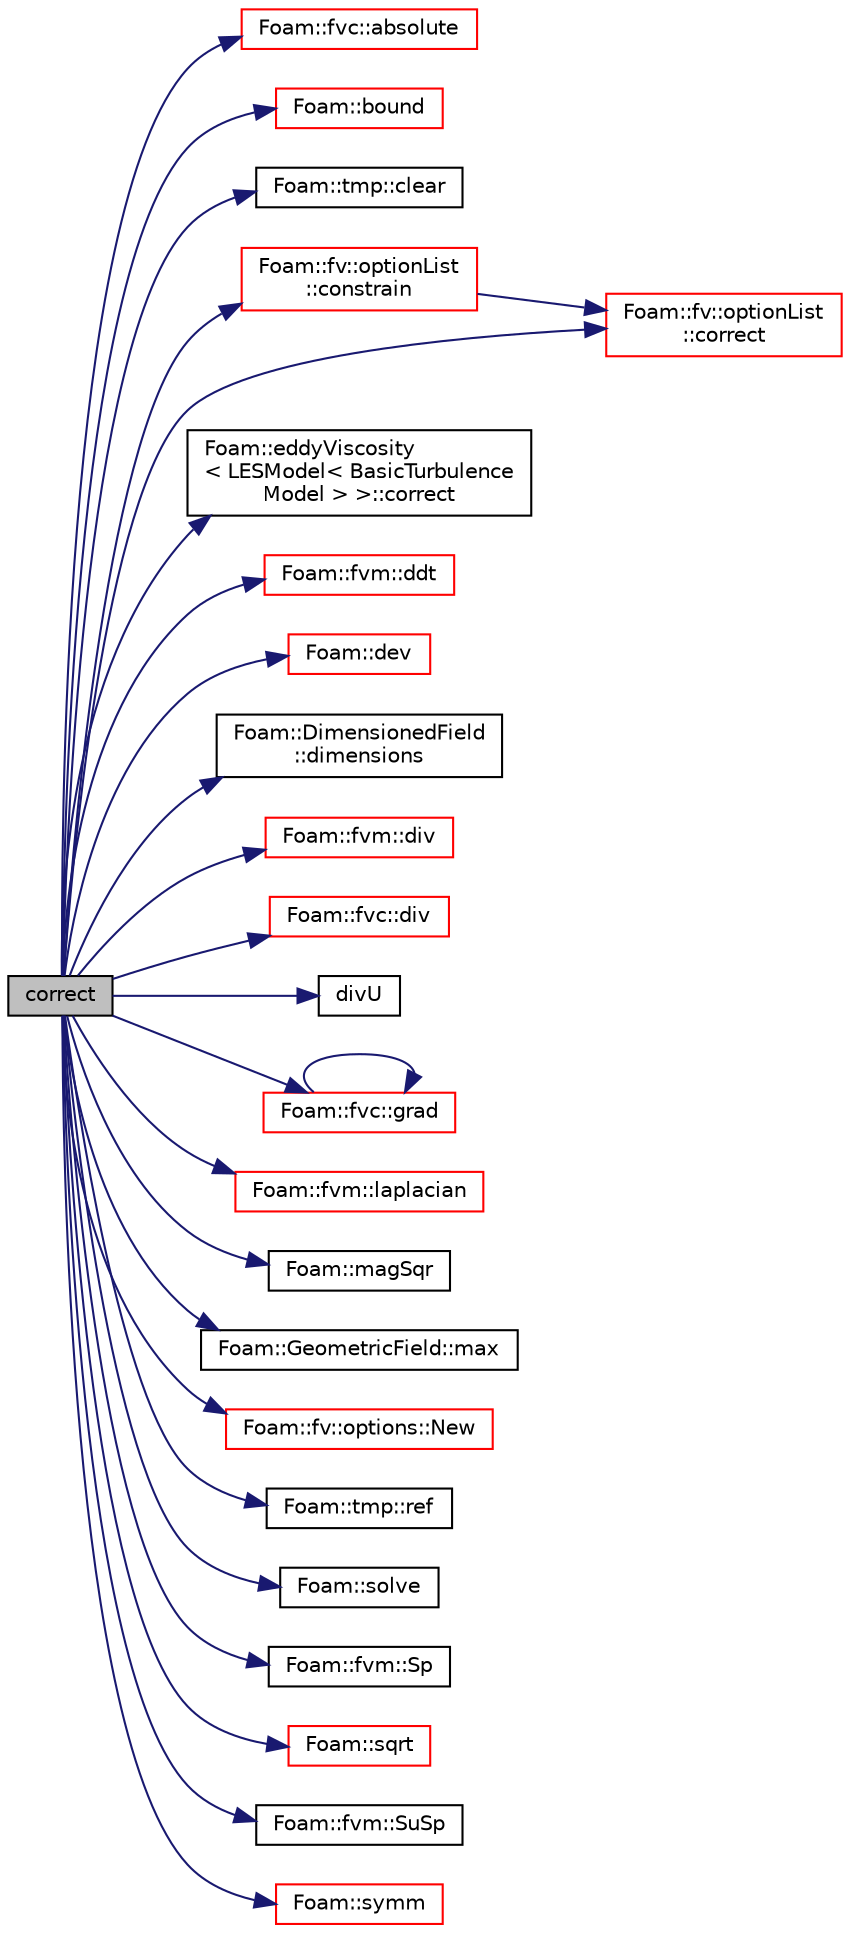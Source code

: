 digraph "correct"
{
  bgcolor="transparent";
  edge [fontname="Helvetica",fontsize="10",labelfontname="Helvetica",labelfontsize="10"];
  node [fontname="Helvetica",fontsize="10",shape=record];
  rankdir="LR";
  Node863 [label="correct",height=0.2,width=0.4,color="black", fillcolor="grey75", style="filled", fontcolor="black"];
  Node863 -> Node864 [color="midnightblue",fontsize="10",style="solid",fontname="Helvetica"];
  Node864 [label="Foam::fvc::absolute",height=0.2,width=0.4,color="red",URL="$a21861.html#ad0e401d18e49e4db619881bf6671d8bf",tooltip="Return the given relative flux in absolute form. "];
  Node863 -> Node1193 [color="midnightblue",fontsize="10",style="solid",fontname="Helvetica"];
  Node1193 [label="Foam::bound",height=0.2,width=0.4,color="red",URL="$a21851.html#a334b2a2d0ce7997d360f7a018174a077",tooltip="Bound the given scalar field if it has gone unbounded. "];
  Node863 -> Node1205 [color="midnightblue",fontsize="10",style="solid",fontname="Helvetica"];
  Node1205 [label="Foam::tmp::clear",height=0.2,width=0.4,color="black",URL="$a27077.html#adf1d9633e64d0de6a36e0af17ccd8163",tooltip="If object pointer points to valid object: "];
  Node863 -> Node1206 [color="midnightblue",fontsize="10",style="solid",fontname="Helvetica"];
  Node1206 [label="Foam::fv::optionList\l::constrain",height=0.2,width=0.4,color="red",URL="$a22669.html#ab41c286bca1d06f1df7ae33c4f45b1bd",tooltip="Apply constraints to equation. "];
  Node1206 -> Node1213 [color="midnightblue",fontsize="10",style="solid",fontname="Helvetica"];
  Node1213 [label="Foam::fv::optionList\l::correct",height=0.2,width=0.4,color="red",URL="$a22669.html#ae3e6a795c3429c465e44e8953d47e34a",tooltip="Apply correction to field. "];
  Node863 -> Node1220 [color="midnightblue",fontsize="10",style="solid",fontname="Helvetica"];
  Node1220 [label="Foam::eddyViscosity\l\< LESModel\< BasicTurbulence\lModel \> \>::correct",height=0.2,width=0.4,color="black",URL="$a32189.html#aa4d8a8ca44f2b13f84ba64733f6e0252",tooltip="Solve the turbulence equations and correct the turbulence viscosity. "];
  Node863 -> Node1213 [color="midnightblue",fontsize="10",style="solid",fontname="Helvetica"];
  Node863 -> Node1221 [color="midnightblue",fontsize="10",style="solid",fontname="Helvetica"];
  Node1221 [label="Foam::fvm::ddt",height=0.2,width=0.4,color="red",URL="$a21862.html#a2d88eca98ab69b84af7ddb96e35f5a44"];
  Node863 -> Node1222 [color="midnightblue",fontsize="10",style="solid",fontname="Helvetica"];
  Node1222 [label="Foam::dev",height=0.2,width=0.4,color="red",URL="$a21851.html#a042ede1d98e91923a7cc5e14e9f86854"];
  Node863 -> Node870 [color="midnightblue",fontsize="10",style="solid",fontname="Helvetica"];
  Node870 [label="Foam::DimensionedField\l::dimensions",height=0.2,width=0.4,color="black",URL="$a27497.html#a512673c2674ca2d38885f1bb5f6994fb",tooltip="Return dimensions. "];
  Node863 -> Node1223 [color="midnightblue",fontsize="10",style="solid",fontname="Helvetica"];
  Node1223 [label="Foam::fvm::div",height=0.2,width=0.4,color="red",URL="$a21862.html#a058dd4757c11ae656c8d576632b33d25"];
  Node863 -> Node958 [color="midnightblue",fontsize="10",style="solid",fontname="Helvetica"];
  Node958 [label="Foam::fvc::div",height=0.2,width=0.4,color="red",URL="$a21861.html#a585533948ad80abfe589d920c641f251"];
  Node863 -> Node1232 [color="midnightblue",fontsize="10",style="solid",fontname="Helvetica"];
  Node1232 [label="divU",height=0.2,width=0.4,color="black",URL="$a39761.html#a09bc63f3dad0c233d722b7374810ad3d"];
  Node863 -> Node1233 [color="midnightblue",fontsize="10",style="solid",fontname="Helvetica"];
  Node1233 [label="Foam::fvc::grad",height=0.2,width=0.4,color="red",URL="$a21861.html#a7c00ec90ecc15ed3005255e42c52827a"];
  Node1233 -> Node1233 [color="midnightblue",fontsize="10",style="solid",fontname="Helvetica"];
  Node863 -> Node1235 [color="midnightblue",fontsize="10",style="solid",fontname="Helvetica"];
  Node1235 [label="Foam::fvm::laplacian",height=0.2,width=0.4,color="red",URL="$a21862.html#a05679b154654e47e9f1e2fbd2bc0bae0"];
  Node863 -> Node1236 [color="midnightblue",fontsize="10",style="solid",fontname="Helvetica"];
  Node1236 [label="Foam::magSqr",height=0.2,width=0.4,color="black",URL="$a21851.html#ae6fff2c6981e6d9618aa5038e69def6e"];
  Node863 -> Node1237 [color="midnightblue",fontsize="10",style="solid",fontname="Helvetica"];
  Node1237 [label="Foam::GeometricField::max",height=0.2,width=0.4,color="black",URL="$a23249.html#a02f51609ede2ab447ff3511e01db1fc6"];
  Node863 -> Node1238 [color="midnightblue",fontsize="10",style="solid",fontname="Helvetica"];
  Node1238 [label="Foam::fv::options::New",height=0.2,width=0.4,color="red",URL="$a22673.html#a616ee355e53d26b92cf6a39d39f5c594",tooltip="Construct fvOptions and register to datbase if not present. "];
  Node863 -> Node979 [color="midnightblue",fontsize="10",style="solid",fontname="Helvetica"];
  Node979 [label="Foam::tmp::ref",height=0.2,width=0.4,color="black",URL="$a27077.html#aeaf81e641282874cef07f5b808efc83b",tooltip="Return non-const reference or generate a fatal error. "];
  Node863 -> Node1251 [color="midnightblue",fontsize="10",style="solid",fontname="Helvetica"];
  Node1251 [label="Foam::solve",height=0.2,width=0.4,color="black",URL="$a21851.html#a8d0243cca6dbaab978da0126875aa319",tooltip="Solve returning the solution statistics given convergence tolerance. "];
  Node863 -> Node1252 [color="midnightblue",fontsize="10",style="solid",fontname="Helvetica"];
  Node1252 [label="Foam::fvm::Sp",height=0.2,width=0.4,color="black",URL="$a21862.html#a85d1dcca92042fd0a570c31ea79c160d"];
  Node863 -> Node1253 [color="midnightblue",fontsize="10",style="solid",fontname="Helvetica"];
  Node1253 [label="Foam::sqrt",height=0.2,width=0.4,color="red",URL="$a21851.html#a8616bd62eebf2342a80222fecb1bda71"];
  Node863 -> Node1254 [color="midnightblue",fontsize="10",style="solid",fontname="Helvetica"];
  Node1254 [label="Foam::fvm::SuSp",height=0.2,width=0.4,color="black",URL="$a21862.html#a834a9d42d65da7370cd7392718236dd4"];
  Node863 -> Node1255 [color="midnightblue",fontsize="10",style="solid",fontname="Helvetica"];
  Node1255 [label="Foam::symm",height=0.2,width=0.4,color="red",URL="$a21851.html#a112755faabb5ff081d7a25a936a1d3c4"];
}
